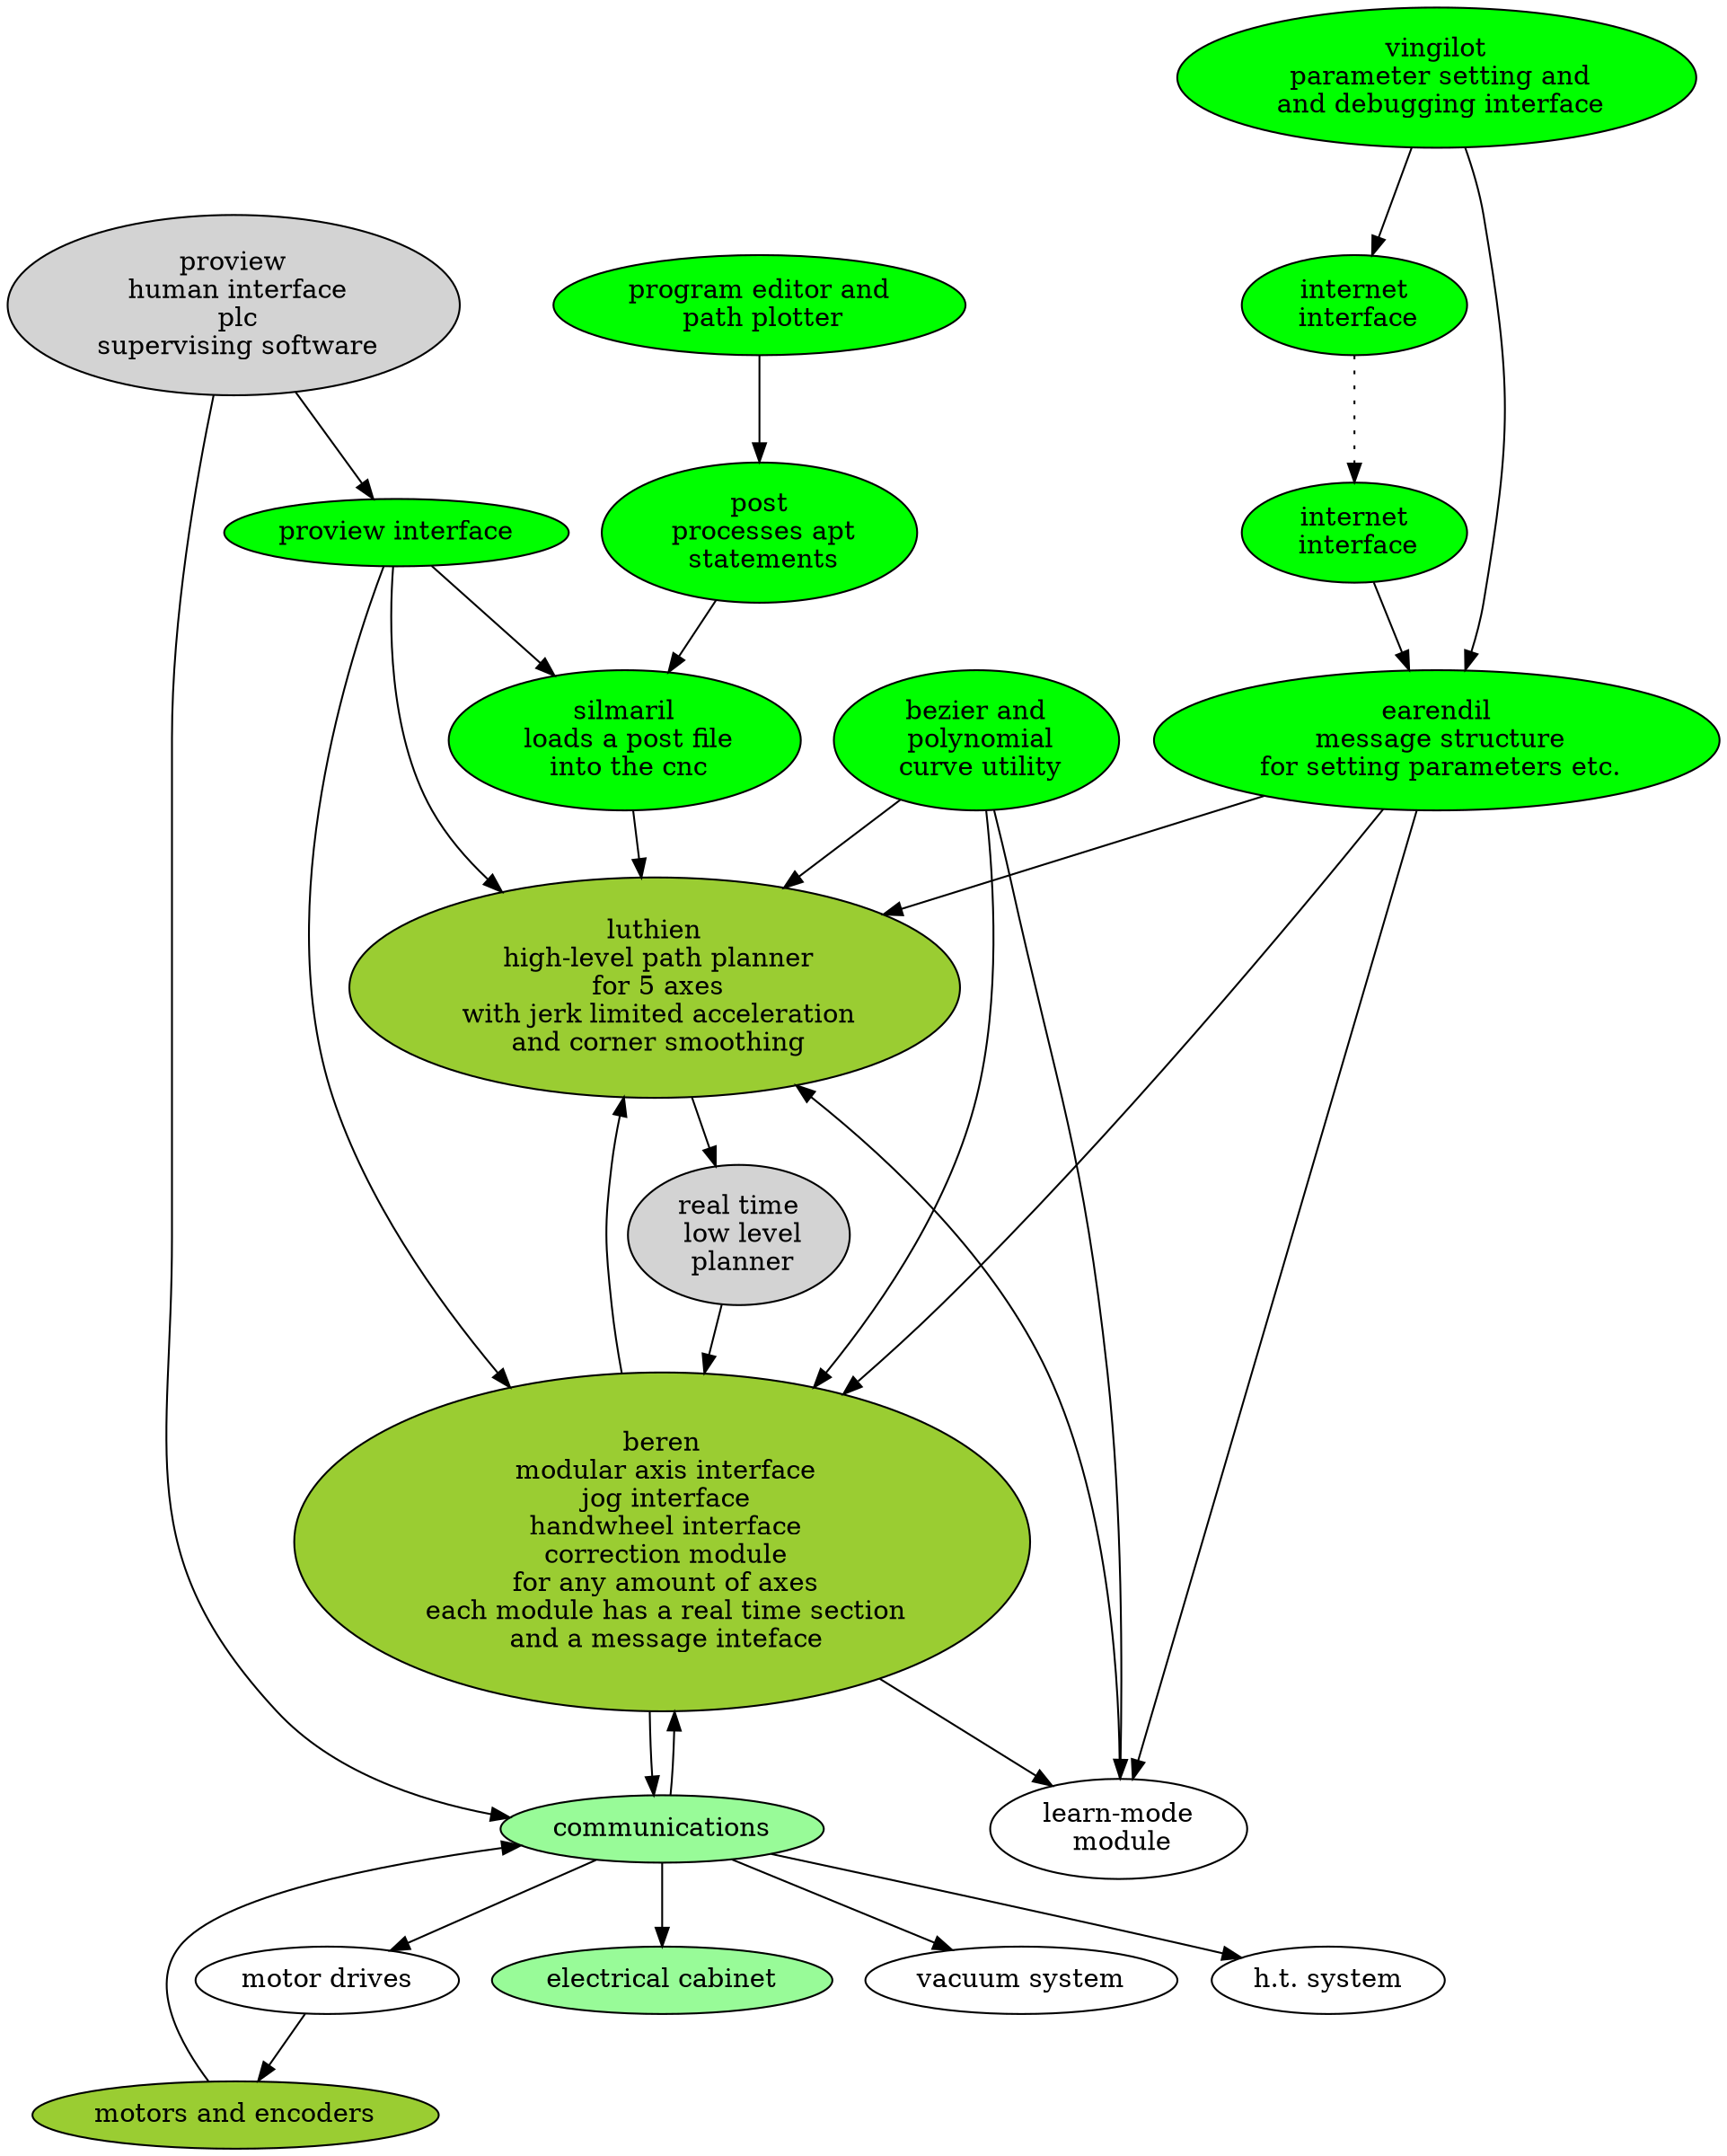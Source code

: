 digraph "g" {
	graph [
		fontsize = "14"
		fontname = "Times-Roman"
		fontcolor = "black"
	]
	node [
		fontsize = "14"
		fontname = "Times-Roman"
		fontcolor = "black"
		shape = "ellipse"
		style = "solid"
	]
	edge [
		fontsize = "14"
		fontname = "Times-Roman"
		fontcolor = "black"
		style = "solid"
	]
	"n0" [
		fontsize = "14"
		fontname = "Times-Roman"
		fontcolor = "black"
		label = "proview\n human interface\n plc\n supervising software"
		shape = "ellipse"
		style = "filled"
	]
	"n1" [
		fontsize = "14"
		fontname = "Times-Roman"
		fontcolor = "black"
		label = "luthien\n high-level path planner\n for 5 axes\n with jerk limited acceleration\n and corner smoothing"
		fillcolor = "yellowgreen"
		shape = "ellipse"
		style = "filled"
	]
	"n2" [
		fontsize = "14"
		fontname = "Times-Roman"
		fontcolor = "black"
		label = "beren\n modular axis interface\n jog interface\n handwheel interface\n correction module\n for any amount of axes\n each module has a real time section\n and a message inteface"
		fillcolor = "yellowgreen"
		shape = "ellipse"
		style = "filled"
	]
	"n3" [
		fontsize = "14"
		fontname = "Times-Roman"
		fontcolor = "black"
		label = "bezier and\n polynomial\n curve utility"
		fillcolor = "green"
		shape = "ellipse"
		style = "filled"
	]
	"n4" [
		fontsize = "14"
		fontname = "Times-Roman"
		fontcolor = "black"
		label = "earendil\n message structure\n for setting parameters etc."
		fillcolor = "green"
		shape = "ellipse"
		style = "filled"
	]
	"n5" [
		fontsize = "14"
		fontname = "Times-Roman"
		fontcolor = "black"
		label = "vingilot\n parameter setting and\n and debugging interface"
		fillcolor = "green"
		shape = "ellipse"
		style = "filled"
	]
	"n6" [
		fontsize = "14"
		fontname = "Times-Roman"
		fontcolor = "black"
		label = "post\n processes apt\n statements"
		fillcolor = "green"
		shape = "ellipse"
		style = "filled"
	]
	"n7" [
		fontsize = "14"
		fontname = "Times-Roman"
		fontcolor = "black"
		label = "silmaril\n loads a post file\n into the cnc"
		fillcolor = "green"
		shape = "ellipse"
		style = "filled"
	]
	"n8" [
		fontsize = "14"
		fontname = "Times-Roman"
		fontcolor = "black"
		label = "proview interface"
		fillcolor = "green1"
		shape = "ellipse"
		style = "filled"
	]
	"n9" [
		fontsize = "14"
		fontname = "Times-Roman"
		fontcolor = "black"
		label = "communications"
		fillcolor = "palegreen"
		shape = "ellipse"
		style = "filled"
	]
	"n10" [
		fontsize = "14"
		fontname = "Times-Roman"
		fontcolor = "black"
		label = "motor drives"
		shape = "ellipse"
		style = "solid"
	]
	"n11" [
		fontsize = "14"
		fontname = "Times-Roman"
		fontcolor = "black"
		label = "motors and encoders"
		fillcolor = "yellowgreen"
		shape = "ellipse"
		style = "filled"
	]
	"n12" [
		fontsize = "14"
		fontname = "Times-Roman"
		fontcolor = "black"
		label = "real time\n low level\n planner"
		shape = "ellipse"
		style = "filled"
	]
	"n13" [
		fontsize = "14"
		fontname = "Times-Roman"
		fontcolor = "black"
		label = "learn-mode\n module"
		shape = "ellipse"
		style = "solid"
	]
	"n14" [
		fontsize = "14"
		fontname = "Times-Roman"
		fontcolor = "black"
		label = "program editor and\n path plotter"
		fillcolor = "green"
		shape = "ellipse"
		style = "filled"
	]
	"n15" [
		fontsize = "14"
		fontname = "Times-Roman"
		fontcolor = "black"
		label = "electrical cabinet"
		fillcolor = "palegreen"
		shape = "ellipse"
		style = "filled"
	]
	"n16" [
		fontsize = "14"
		fontname = "Times-Roman"
		fontcolor = "black"
		label = "internet\n interface"
		fillcolor = "green"
		shape = "ellipse"
		style = "filled"
	]
	"n17" [
		fontsize = "14"
		fontname = "Times-Roman"
		fontcolor = "black"
		label = "internet\n interface"
		fillcolor = "green"
		shape = "ellipse"
		style = "filled"
	]
	"n18" [
		fontsize = "14"
		fontname = "Times-Roman"
		fontcolor = "black"
		label = "vacuum system"
		shape = "ellipse"
		style = "solid"
	]
	"n19" [
		fontsize = "14"
		fontname = "Times-Roman"
		fontcolor = "black"
		label = "h.t. system"
		shape = "ellipse"
		style = "solid"
	]
	"n3" -> "n1" [
		fontsize = "14"
		fontname = "Times-Roman"
		fontcolor = "black"
		style = "solid"
	]
	"n3" -> "n2" [
		fontsize = "14"
		fontname = "Times-Roman"
		fontcolor = "black"
		style = "solid"
	]
	"n4" -> "n1" [
		fontsize = "14"
		fontname = "Times-Roman"
		fontcolor = "black"
		style = "solid"
	]
	"n4" -> "n2" [
		fontsize = "14"
		fontname = "Times-Roman"
		fontcolor = "black"
		style = "solid"
	]
	"n5" -> "n4" [
		fontsize = "14"
		fontname = "Times-Roman"
		fontcolor = "black"
		style = "solid"
	]
	"n6" -> "n7" [
		fontsize = "14"
		fontname = "Times-Roman"
		fontcolor = "black"
		style = "solid"
	]
	"n7" -> "n1" [
		fontsize = "14"
		fontname = "Times-Roman"
		fontcolor = "black"
		style = "solid"
	]
	"n0" -> "n8" [
		fontsize = "14"
		fontname = "Times-Roman"
		fontcolor = "black"
		style = "solid"
	]
	"n8" -> "n1" [
		fontsize = "14"
		fontname = "Times-Roman"
		fontcolor = "black"
		style = "solid"
	]
	"n8" -> "n7" [
		fontsize = "14"
		fontname = "Times-Roman"
		fontcolor = "black"
		style = "solid"
	]
	"n8" -> "n2" [
		fontsize = "14"
		fontname = "Times-Roman"
		fontcolor = "black"
		style = "solid"
	]
	"n2" -> "n9" [
		fontsize = "14"
		fontname = "Times-Roman"
		fontcolor = "black"
		style = "solid"
	]
	"n0" -> "n9" [
		fontsize = "14"
		fontname = "Times-Roman"
		fontcolor = "black"
		style = "solid"
	]
	"n9" -> "n10" [
		fontsize = "14"
		fontname = "Times-Roman"
		fontcolor = "black"
		style = "solid"
	]
	"n10" -> "n11" [
		fontsize = "14"
		fontname = "Times-Roman"
		fontcolor = "black"
		style = "solid"
	]
	"n11" -> "n9" [
		fontsize = "14"
		fontname = "Times-Roman"
		fontcolor = "black"
		style = "solid"
	]
	"n9" -> "n2" [
		fontsize = "14"
		fontname = "Times-Roman"
		fontcolor = "black"
		style = "solid"
	]
	"n1" -> "n12" [
		fontsize = "14"
		fontname = "Times-Roman"
		fontcolor = "black"
		style = "solid"
	]
	"n12" -> "n2" [
		fontsize = "14"
		fontname = "Times-Roman"
		fontcolor = "black"
		style = "solid"
	]
	"n2" -> "n1" [
		fontsize = "14"
		fontname = "Times-Roman"
		fontcolor = "black"
		style = "solid"
	]
	"n4" -> "n13" [
		fontsize = "14"
		fontname = "Times-Roman"
		fontcolor = "black"
		style = "solid"
	]
	"n3" -> "n13" [
		fontsize = "14"
		fontname = "Times-Roman"
		fontcolor = "black"
		style = "solid"
	]
	"n2" -> "n13" [
		fontsize = "14"
		fontname = "Times-Roman"
		fontcolor = "black"
		style = "solid"
	]
	"n14" -> "n6" [
		fontsize = "14"
		fontname = "Times-Roman"
		fontcolor = "black"
		style = "solid"
	]
	"n13" -> "n1" [
		fontsize = "14"
		fontname = "Times-Roman"
		fontcolor = "black"
		style = "solid"
	]
	"n9" -> "n15" [
		fontsize = "14"
		fontname = "Times-Roman"
		fontcolor = "black"
		style = "solid"
	]
	"n5" -> "n16" [
		fontsize = "14"
		fontname = "Times-Roman"
		fontcolor = "black"
		style = "solid"
	]
	"n16" -> "n17" [
		fontsize = "14"
		fontname = "Times-Roman"
		fontcolor = "black"
		style = "dotted"
	]
	"n17" -> "n4" [
		fontsize = "14"
		fontname = "Times-Roman"
		fontcolor = "black"
		style = "solid"
	]
	"n9" -> "n18" [
		fontsize = "14"
		fontname = "Times-Roman"
		fontcolor = "black"
		style = "solid"
	]
	"n9" -> "n19" [
		fontsize = "14"
		fontname = "Times-Roman"
		fontcolor = "black"
		style = "solid"
	]
}
